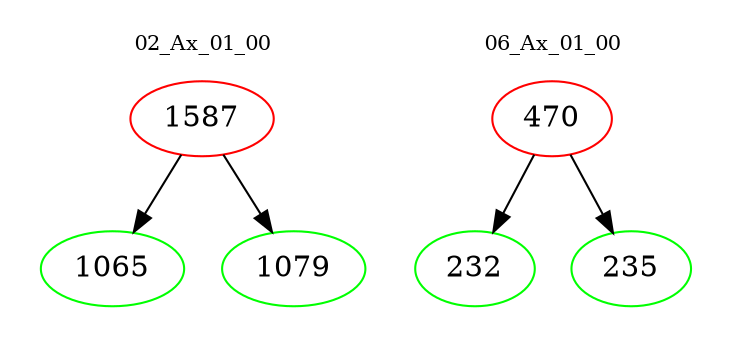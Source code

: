 digraph{
subgraph cluster_0 {
color = white
label = "02_Ax_01_00";
fontsize=10;
T0_1587 [label="1587", color="red"]
T0_1587 -> T0_1065 [color="black"]
T0_1065 [label="1065", color="green"]
T0_1587 -> T0_1079 [color="black"]
T0_1079 [label="1079", color="green"]
}
subgraph cluster_1 {
color = white
label = "06_Ax_01_00";
fontsize=10;
T1_470 [label="470", color="red"]
T1_470 -> T1_232 [color="black"]
T1_232 [label="232", color="green"]
T1_470 -> T1_235 [color="black"]
T1_235 [label="235", color="green"]
}
}
